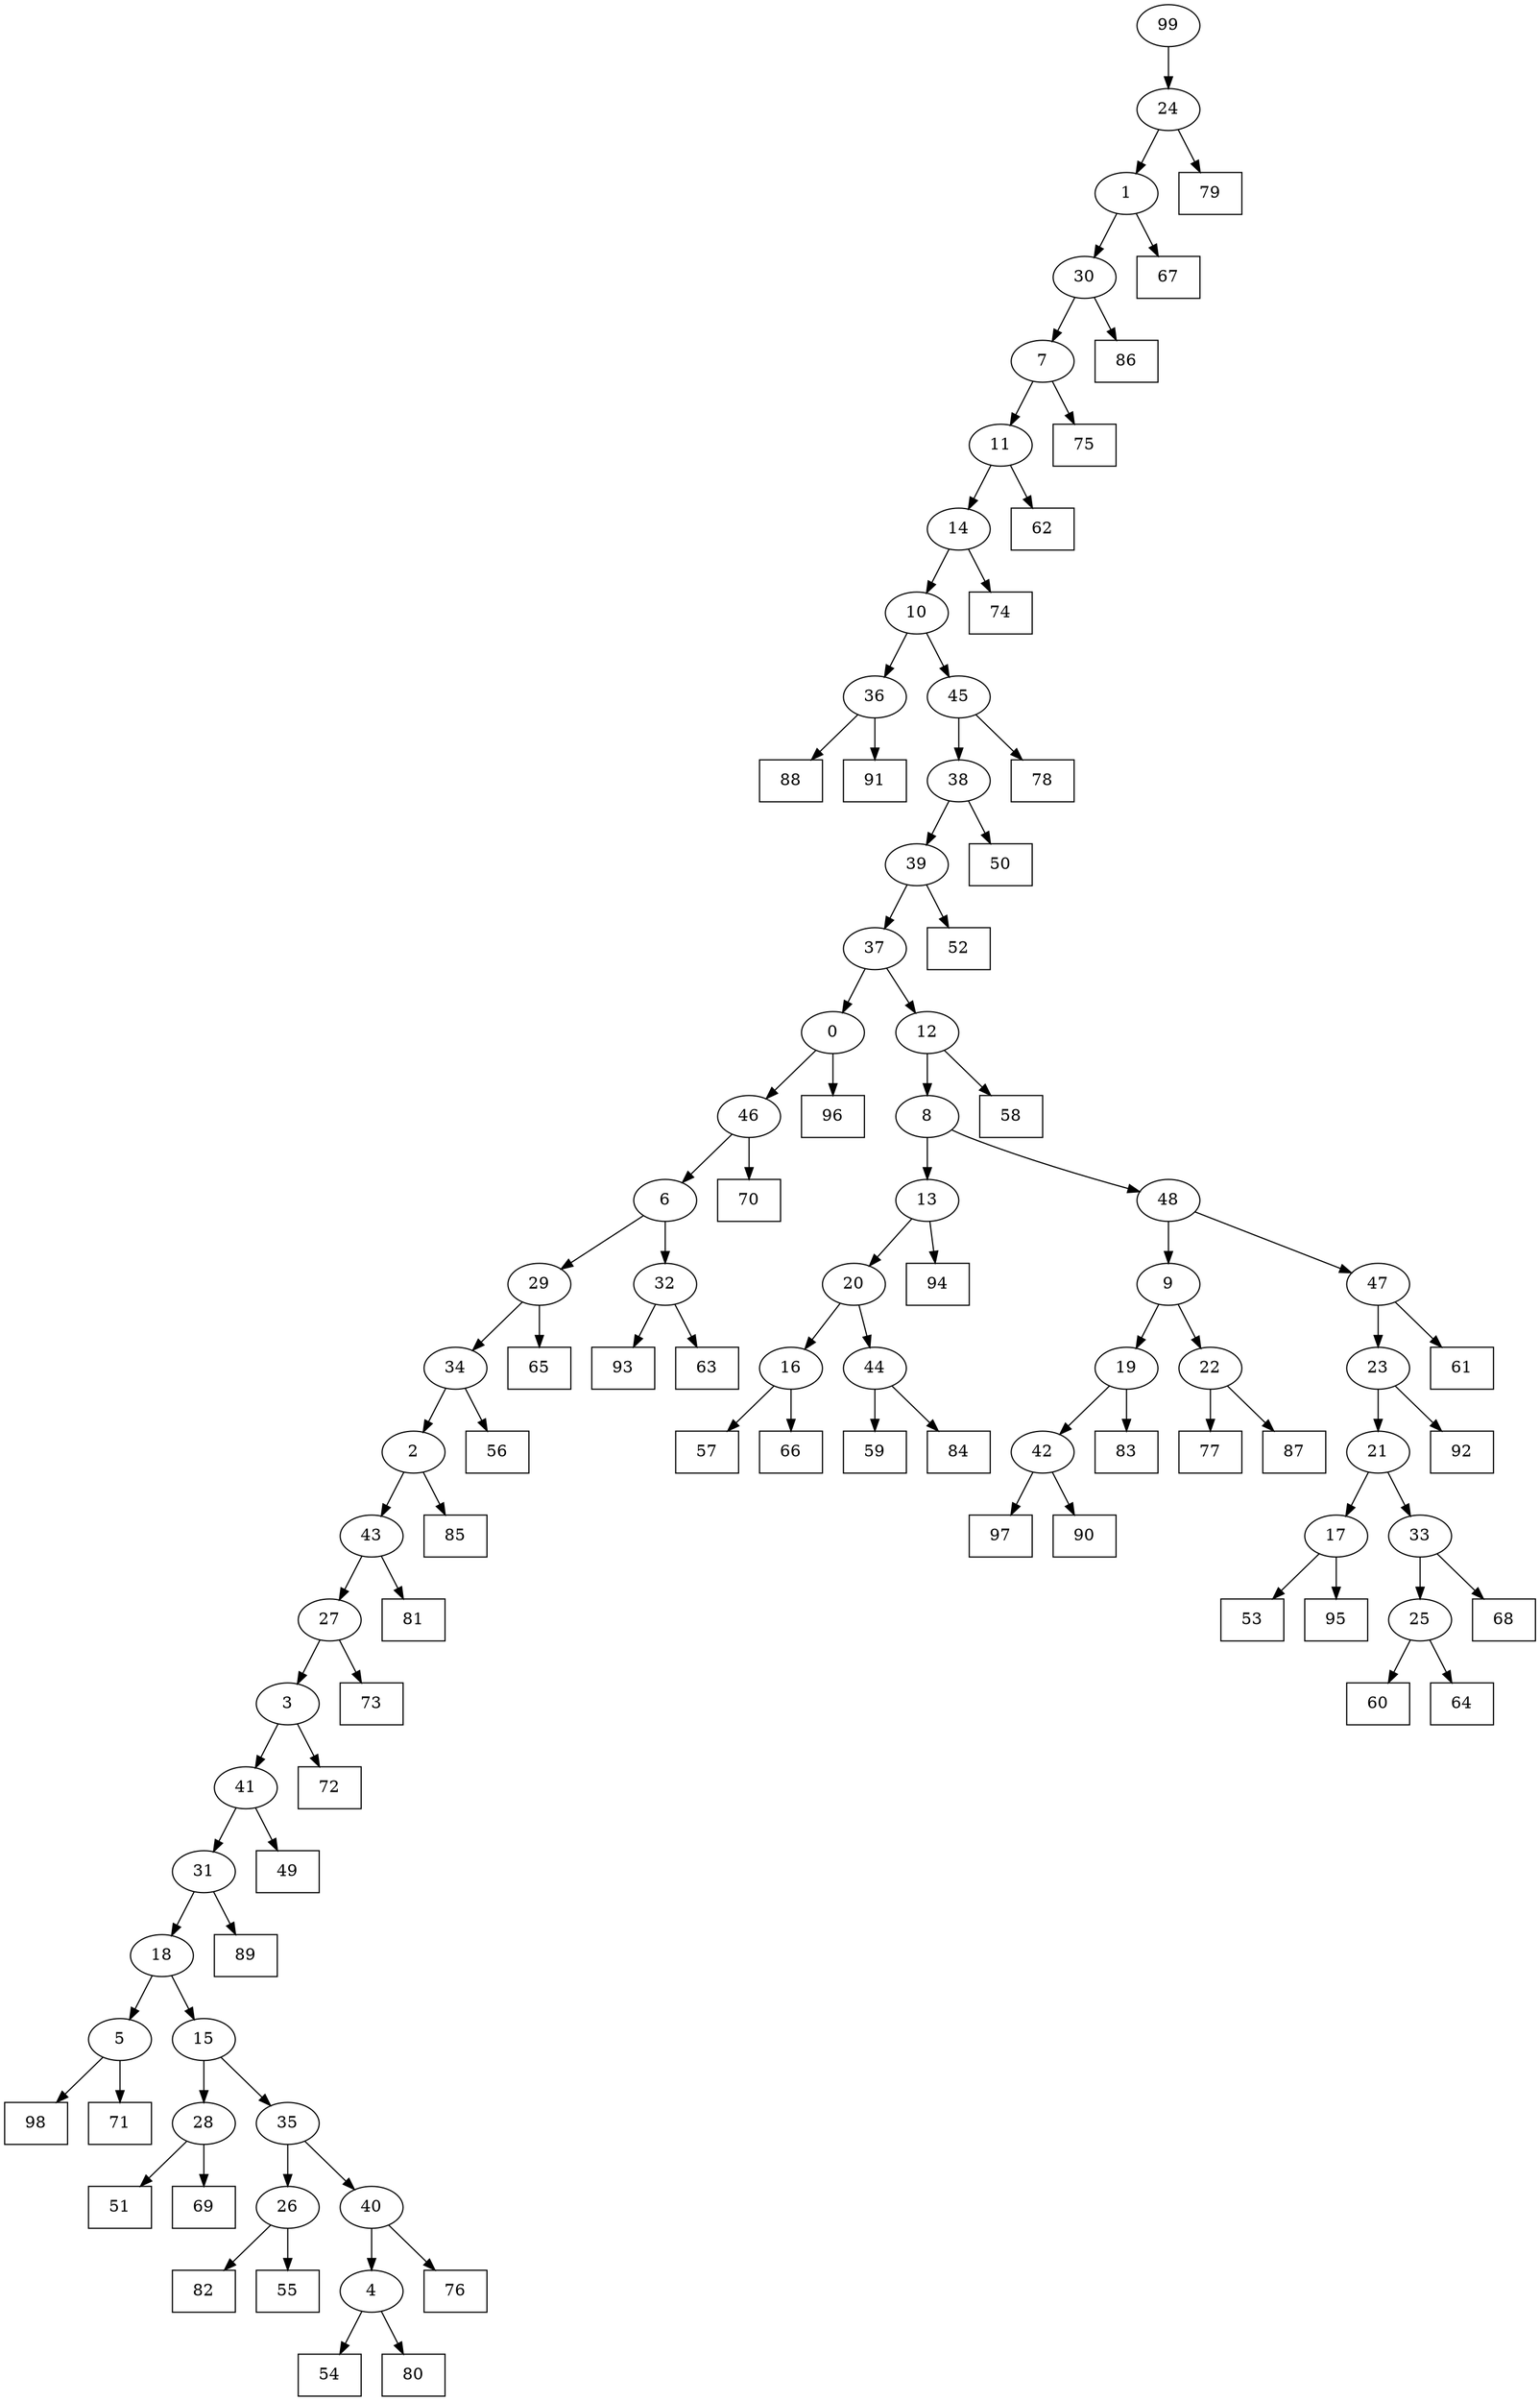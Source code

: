 digraph G {
0[label="0"];
1[label="1"];
2[label="2"];
3[label="3"];
4[label="4"];
5[label="5"];
6[label="6"];
7[label="7"];
8[label="8"];
9[label="9"];
10[label="10"];
11[label="11"];
12[label="12"];
13[label="13"];
14[label="14"];
15[label="15"];
16[label="16"];
17[label="17"];
18[label="18"];
19[label="19"];
20[label="20"];
21[label="21"];
22[label="22"];
23[label="23"];
24[label="24"];
25[label="25"];
26[label="26"];
27[label="27"];
28[label="28"];
29[label="29"];
30[label="30"];
31[label="31"];
32[label="32"];
33[label="33"];
34[label="34"];
35[label="35"];
36[label="36"];
37[label="37"];
38[label="38"];
39[label="39"];
40[label="40"];
41[label="41"];
42[label="42"];
43[label="43"];
44[label="44"];
45[label="45"];
46[label="46"];
47[label="47"];
48[label="48"];
49[shape=box,label="62"];
50[shape=box,label="50"];
51[shape=box,label="57"];
52[shape=box,label="76"];
53[shape=box,label="97"];
54[shape=box,label="74"];
55[shape=box,label="77"];
56[shape=box,label="94"];
57[shape=box,label="51"];
58[shape=box,label="98"];
59[shape=box,label="75"];
60[shape=box,label="87"];
61[shape=box,label="65"];
62[shape=box,label="83"];
63[shape=box,label="69"];
64[shape=box,label="72"];
65[shape=box,label="78"];
66[shape=box,label="52"];
67[shape=box,label="79"];
68[shape=box,label="93"];
69[shape=box,label="59"];
70[shape=box,label="85"];
71[shape=box,label="56"];
72[shape=box,label="92"];
73[shape=box,label="63"];
74[shape=box,label="61"];
75[shape=box,label="84"];
76[shape=box,label="49"];
77[shape=box,label="88"];
78[shape=box,label="70"];
79[shape=box,label="58"];
80[shape=box,label="68"];
81[shape=box,label="86"];
82[shape=box,label="53"];
83[shape=box,label="73"];
84[shape=box,label="89"];
85[shape=box,label="60"];
86[shape=box,label="67"];
87[shape=box,label="54"];
88[shape=box,label="71"];
89[shape=box,label="81"];
90[shape=box,label="82"];
91[shape=box,label="55"];
92[shape=box,label="91"];
93[shape=box,label="66"];
94[shape=box,label="95"];
95[shape=box,label="80"];
96[shape=box,label="96"];
97[shape=box,label="64"];
98[shape=box,label="90"];
99[label="99"];
1->86 ;
17->82 ;
0->96 ;
31->84 ;
3->64 ;
9->22 ;
34->71 ;
14->54 ;
13->56 ;
22->55 ;
18->5 ;
28->57 ;
11->14 ;
42->53 ;
8->48 ;
10->36 ;
43->89 ;
4->95 ;
47->74 ;
26->90 ;
16->93 ;
32->68 ;
41->31 ;
30->81 ;
39->66 ;
15->28 ;
22->60 ;
23->72 ;
5->88 ;
2->43 ;
43->27 ;
40->4 ;
44->75 ;
18->15 ;
33->80 ;
28->63 ;
38->39 ;
29->34 ;
35->26 ;
26->91 ;
38->50 ;
34->2 ;
2->70 ;
12->8 ;
8->13 ;
31->18 ;
29->61 ;
27->3 ;
21->17 ;
9->19 ;
17->94 ;
19->42 ;
42->98 ;
30->7 ;
12->79 ;
19->62 ;
0->46 ;
46->78 ;
48->9 ;
41->76 ;
1->30 ;
14->10 ;
15->35 ;
37->0 ;
99->24 ;
21->33 ;
6->32 ;
32->73 ;
3->41 ;
23->21 ;
25->97 ;
33->25 ;
25->85 ;
36->77 ;
46->6 ;
6->29 ;
27->83 ;
35->40 ;
40->52 ;
7->59 ;
24->1 ;
7->11 ;
11->49 ;
44->69 ;
39->37 ;
37->12 ;
4->87 ;
5->58 ;
13->20 ;
20->44 ;
24->67 ;
48->47 ;
47->23 ;
45->38 ;
20->16 ;
16->51 ;
36->92 ;
10->45 ;
45->65 ;
}
